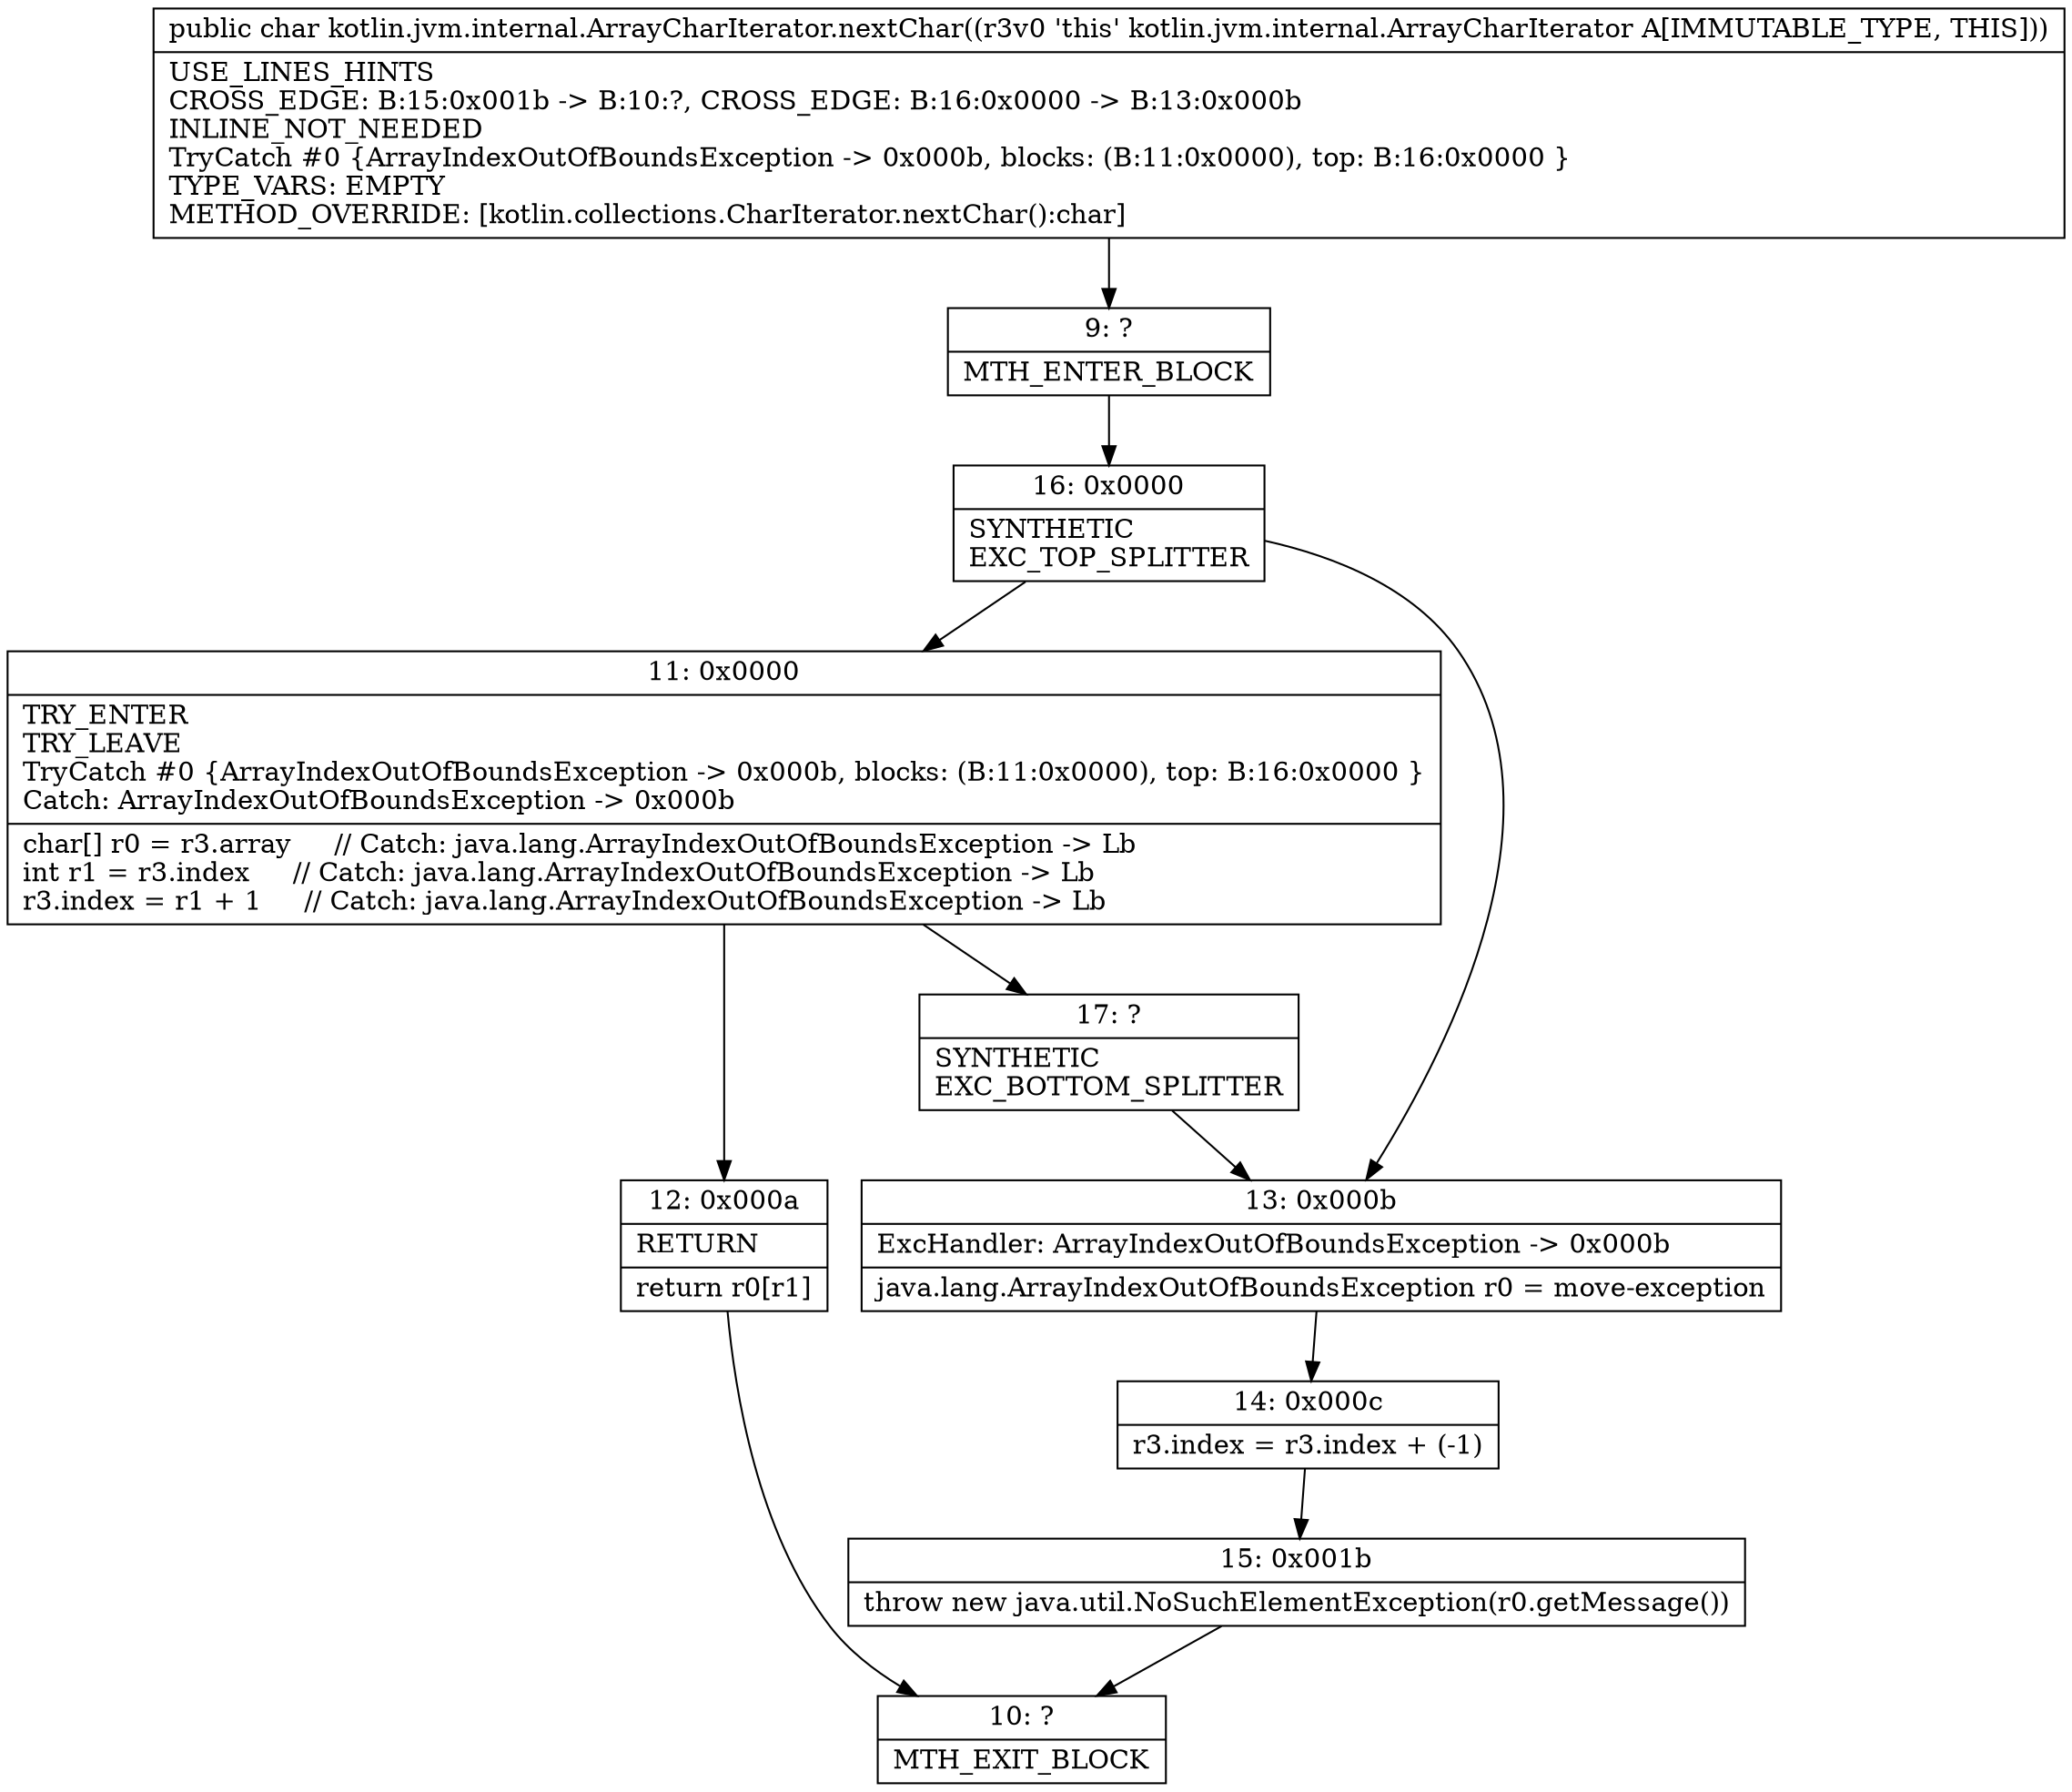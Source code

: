 digraph "CFG forkotlin.jvm.internal.ArrayCharIterator.nextChar()C" {
Node_9 [shape=record,label="{9\:\ ?|MTH_ENTER_BLOCK\l}"];
Node_16 [shape=record,label="{16\:\ 0x0000|SYNTHETIC\lEXC_TOP_SPLITTER\l}"];
Node_11 [shape=record,label="{11\:\ 0x0000|TRY_ENTER\lTRY_LEAVE\lTryCatch #0 \{ArrayIndexOutOfBoundsException \-\> 0x000b, blocks: (B:11:0x0000), top: B:16:0x0000 \}\lCatch: ArrayIndexOutOfBoundsException \-\> 0x000b\l|char[] r0 = r3.array     \/\/ Catch: java.lang.ArrayIndexOutOfBoundsException \-\> Lb\lint r1 = r3.index     \/\/ Catch: java.lang.ArrayIndexOutOfBoundsException \-\> Lb\lr3.index = r1 + 1     \/\/ Catch: java.lang.ArrayIndexOutOfBoundsException \-\> Lb\l}"];
Node_12 [shape=record,label="{12\:\ 0x000a|RETURN\l|return r0[r1]\l}"];
Node_10 [shape=record,label="{10\:\ ?|MTH_EXIT_BLOCK\l}"];
Node_17 [shape=record,label="{17\:\ ?|SYNTHETIC\lEXC_BOTTOM_SPLITTER\l}"];
Node_13 [shape=record,label="{13\:\ 0x000b|ExcHandler: ArrayIndexOutOfBoundsException \-\> 0x000b\l|java.lang.ArrayIndexOutOfBoundsException r0 = move\-exception\l}"];
Node_14 [shape=record,label="{14\:\ 0x000c|r3.index = r3.index + (\-1)\l}"];
Node_15 [shape=record,label="{15\:\ 0x001b|throw new java.util.NoSuchElementException(r0.getMessage())\l}"];
MethodNode[shape=record,label="{public char kotlin.jvm.internal.ArrayCharIterator.nextChar((r3v0 'this' kotlin.jvm.internal.ArrayCharIterator A[IMMUTABLE_TYPE, THIS]))  | USE_LINES_HINTS\lCROSS_EDGE: B:15:0x001b \-\> B:10:?, CROSS_EDGE: B:16:0x0000 \-\> B:13:0x000b\lINLINE_NOT_NEEDED\lTryCatch #0 \{ArrayIndexOutOfBoundsException \-\> 0x000b, blocks: (B:11:0x0000), top: B:16:0x0000 \}\lTYPE_VARS: EMPTY\lMETHOD_OVERRIDE: [kotlin.collections.CharIterator.nextChar():char]\l}"];
MethodNode -> Node_9;Node_9 -> Node_16;
Node_16 -> Node_11;
Node_16 -> Node_13;
Node_11 -> Node_12;
Node_11 -> Node_17;
Node_12 -> Node_10;
Node_17 -> Node_13;
Node_13 -> Node_14;
Node_14 -> Node_15;
Node_15 -> Node_10;
}

